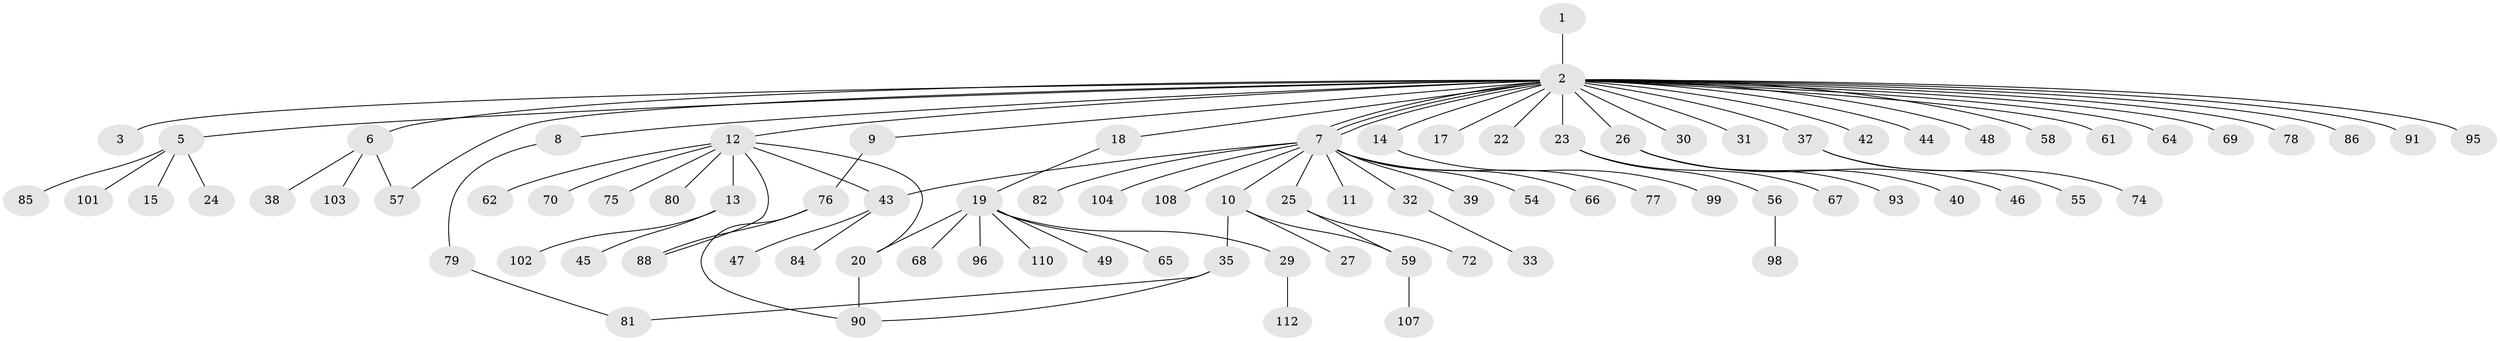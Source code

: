 // Generated by graph-tools (version 1.1) at 2025/23/03/03/25 07:23:50]
// undirected, 86 vertices, 95 edges
graph export_dot {
graph [start="1"]
  node [color=gray90,style=filled];
  1;
  2 [super="+4"];
  3;
  5 [super="+52"];
  6 [super="+63"];
  7 [super="+41"];
  8;
  9 [super="+16"];
  10 [super="+21"];
  11;
  12 [super="+60"];
  13;
  14;
  15;
  17;
  18 [super="+111"];
  19 [super="+34"];
  20;
  22 [super="+105"];
  23 [super="+53"];
  24 [super="+51"];
  25 [super="+28"];
  26 [super="+36"];
  27;
  29;
  30;
  31;
  32;
  33;
  35 [super="+113"];
  37 [super="+50"];
  38 [super="+73"];
  39;
  40 [super="+97"];
  42;
  43 [super="+92"];
  44;
  45;
  46;
  47;
  48;
  49;
  54;
  55;
  56;
  57;
  58 [super="+100"];
  59 [super="+106"];
  61;
  62;
  64;
  65;
  66;
  67 [super="+71"];
  68;
  69;
  70;
  72 [super="+89"];
  74;
  75;
  76 [super="+87"];
  77;
  78;
  79 [super="+83"];
  80;
  81;
  82;
  84;
  85;
  86;
  88 [super="+109"];
  90 [super="+94"];
  91;
  93;
  95;
  96;
  98;
  99;
  101;
  102;
  103;
  104;
  107;
  108;
  110;
  112;
  1 -- 2;
  2 -- 3;
  2 -- 5;
  2 -- 6;
  2 -- 7 [weight=2];
  2 -- 7;
  2 -- 7;
  2 -- 8;
  2 -- 9;
  2 -- 17;
  2 -- 18;
  2 -- 26;
  2 -- 30;
  2 -- 37;
  2 -- 42;
  2 -- 44;
  2 -- 48;
  2 -- 57;
  2 -- 58;
  2 -- 61;
  2 -- 64;
  2 -- 69;
  2 -- 78;
  2 -- 86;
  2 -- 91;
  2 -- 95;
  2 -- 22;
  2 -- 23;
  2 -- 12;
  2 -- 14;
  2 -- 31;
  5 -- 15;
  5 -- 24;
  5 -- 85;
  5 -- 101;
  6 -- 38;
  6 -- 103;
  6 -- 57;
  7 -- 10;
  7 -- 11;
  7 -- 25;
  7 -- 32;
  7 -- 39;
  7 -- 43;
  7 -- 54;
  7 -- 66;
  7 -- 77;
  7 -- 82;
  7 -- 104;
  7 -- 108;
  8 -- 79;
  9 -- 76;
  10 -- 27;
  10 -- 35;
  10 -- 59;
  12 -- 13;
  12 -- 20;
  12 -- 43;
  12 -- 75;
  12 -- 80;
  12 -- 88;
  12 -- 62;
  12 -- 70;
  13 -- 45;
  13 -- 102;
  14 -- 99;
  18 -- 19;
  19 -- 20;
  19 -- 29;
  19 -- 49;
  19 -- 68;
  19 -- 96;
  19 -- 110;
  19 -- 65;
  20 -- 90;
  23 -- 56;
  23 -- 67;
  25 -- 72;
  25 -- 59;
  26 -- 40;
  26 -- 46;
  26 -- 93;
  29 -- 112;
  32 -- 33;
  35 -- 81;
  35 -- 90;
  37 -- 55;
  37 -- 74;
  43 -- 47;
  43 -- 84;
  56 -- 98;
  59 -- 107;
  76 -- 88;
  76 -- 90;
  79 -- 81;
}
